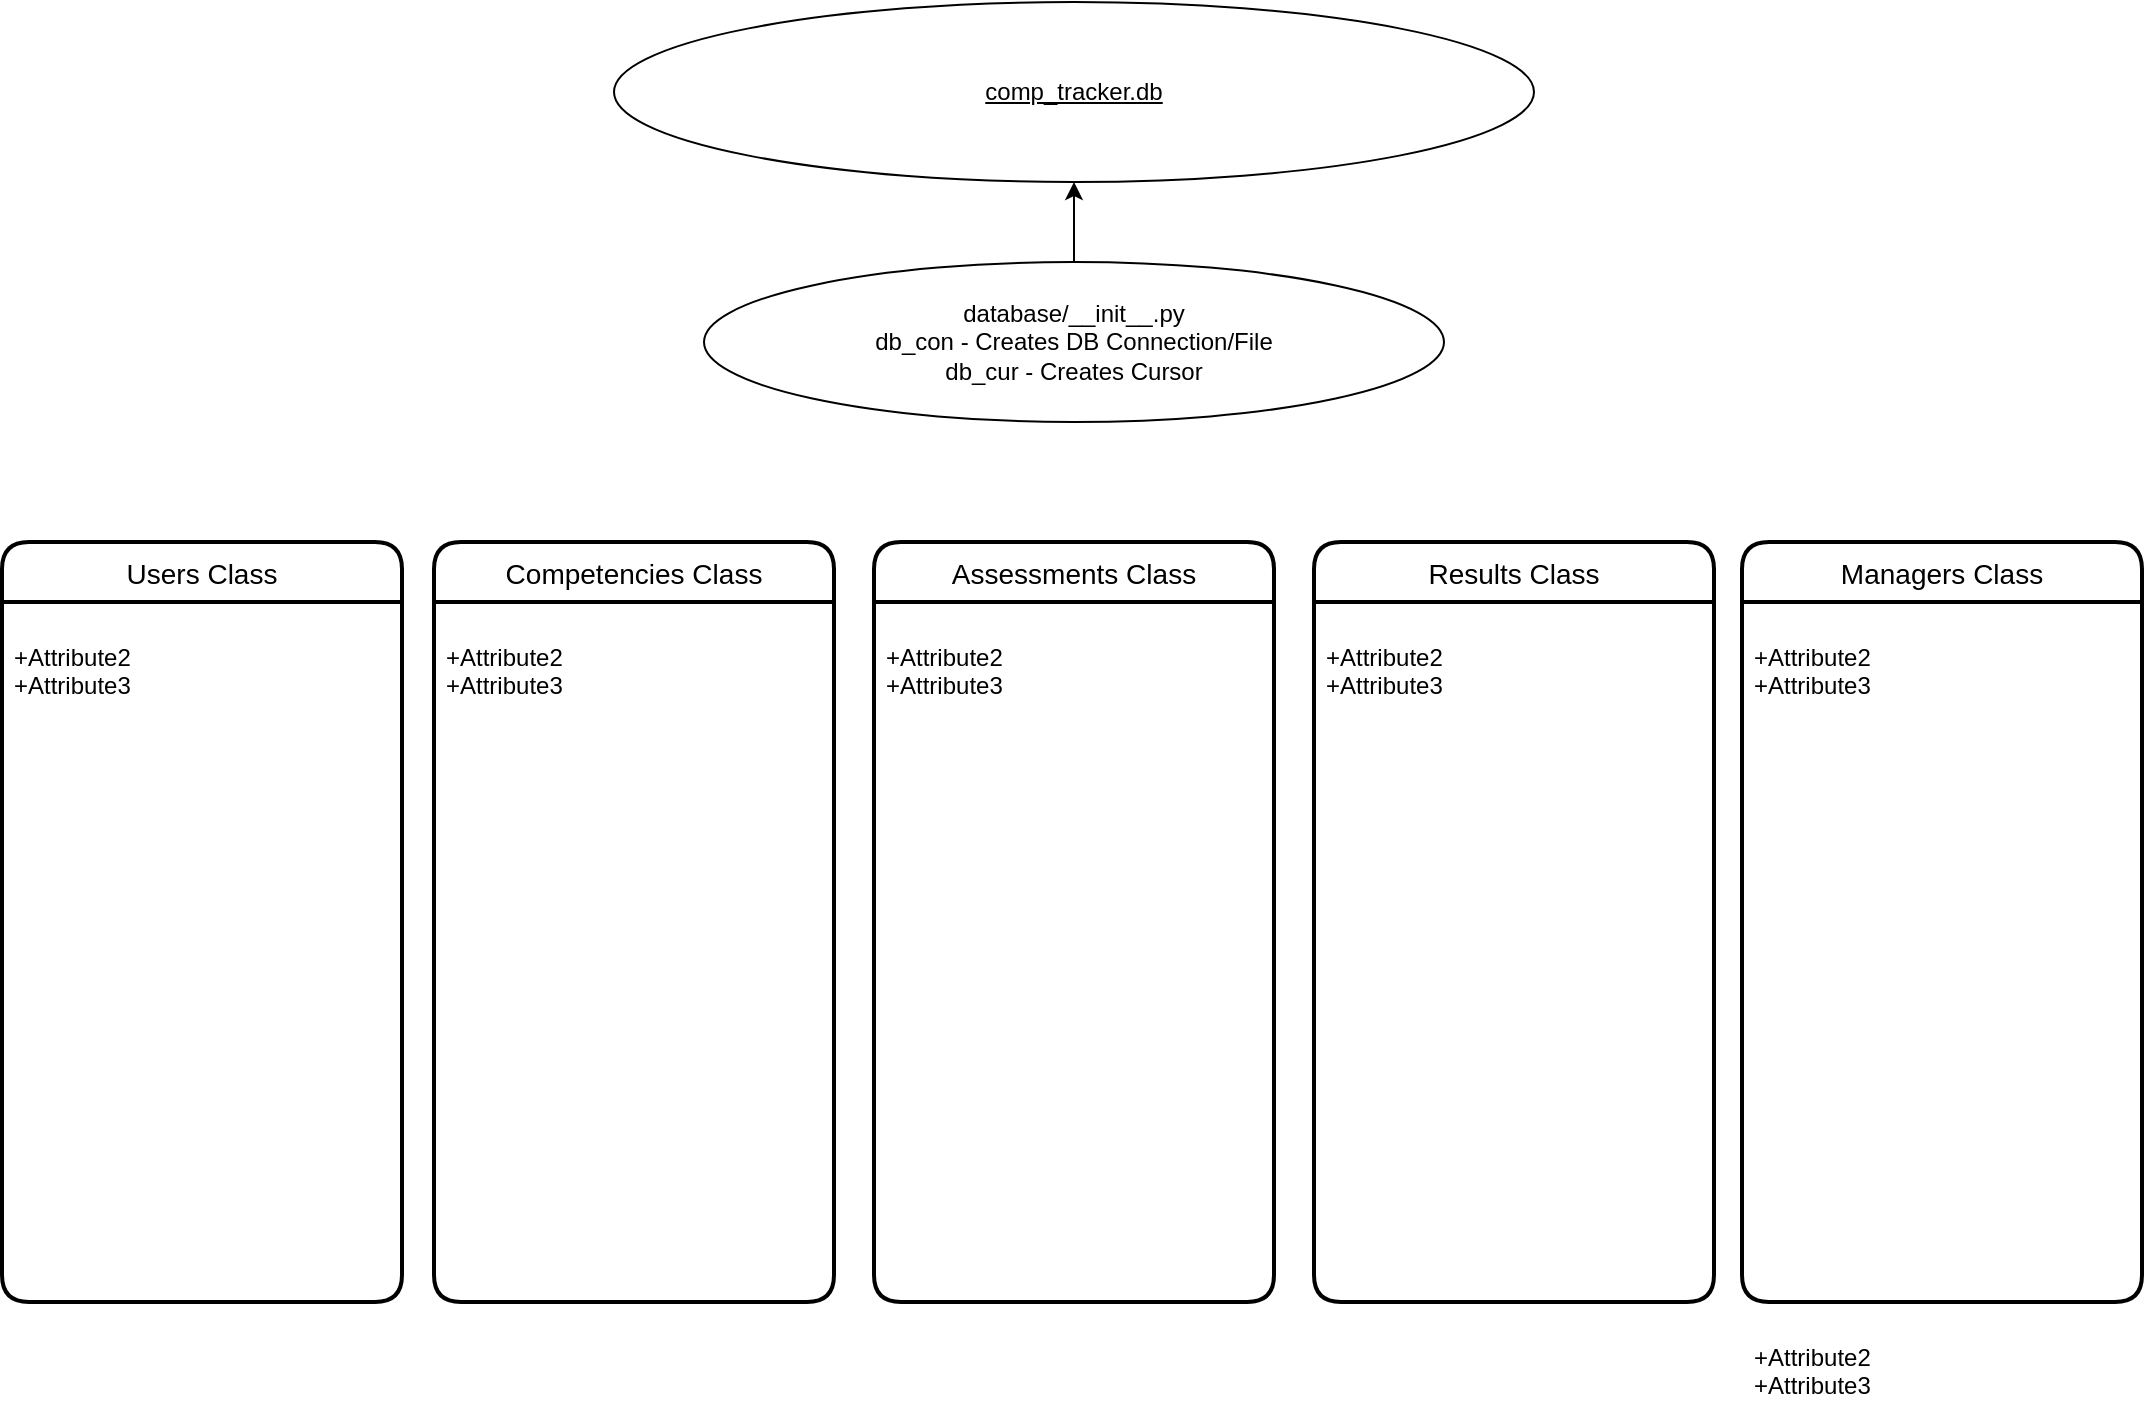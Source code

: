 <mxfile>
    <diagram id="yKVbiKzd5d9fE4_f2g8m" name="Page-1">
        <mxGraphModel dx="1250" dy="723" grid="1" gridSize="10" guides="1" tooltips="1" connect="1" arrows="1" fold="1" page="1" pageScale="1" pageWidth="1100" pageHeight="850" math="0" shadow="0">
            <root>
                <mxCell id="0"/>
                <mxCell id="1" parent="0"/>
                <mxCell id="2" value="comp_tracker.db" style="ellipse;whiteSpace=wrap;html=1;align=center;fontStyle=4;" vertex="1" parent="1">
                    <mxGeometry x="320" y="10" width="460" height="90" as="geometry"/>
                </mxCell>
                <mxCell id="5" style="edgeStyle=none;html=1;exitX=0.5;exitY=0;exitDx=0;exitDy=0;" edge="1" parent="1" source="3" target="2">
                    <mxGeometry relative="1" as="geometry"/>
                </mxCell>
                <mxCell id="3" value="database/__init__.py&lt;br&gt;db_con - Creates DB Connection/File&lt;br&gt;db_cur - Creates Cursor" style="ellipse;whiteSpace=wrap;html=1;align=center;" vertex="1" parent="1">
                    <mxGeometry x="365" y="140" width="370" height="80" as="geometry"/>
                </mxCell>
                <mxCell id="9" value="Users Class" style="swimlane;childLayout=stackLayout;horizontal=1;startSize=30;horizontalStack=0;rounded=1;fontSize=14;fontStyle=0;strokeWidth=2;resizeParent=0;resizeLast=1;shadow=0;dashed=0;align=center;" vertex="1" parent="1">
                    <mxGeometry x="14" y="280" width="200" height="380" as="geometry"/>
                </mxCell>
                <mxCell id="10" value="&#10;+Attribute2&#10;+Attribute3" style="align=left;strokeColor=none;fillColor=none;spacingLeft=4;fontSize=12;verticalAlign=top;resizable=0;rotatable=0;part=1;" vertex="1" parent="9">
                    <mxGeometry y="30" width="200" height="350" as="geometry"/>
                </mxCell>
                <mxCell id="11" value="Competencies Class" style="swimlane;childLayout=stackLayout;horizontal=1;startSize=30;horizontalStack=0;rounded=1;fontSize=14;fontStyle=0;strokeWidth=2;resizeParent=0;resizeLast=1;shadow=0;dashed=0;align=center;" vertex="1" parent="1">
                    <mxGeometry x="230" y="280" width="200" height="380" as="geometry"/>
                </mxCell>
                <mxCell id="12" value="&#10;+Attribute2&#10;+Attribute3" style="align=left;strokeColor=none;fillColor=none;spacingLeft=4;fontSize=12;verticalAlign=top;resizable=0;rotatable=0;part=1;" vertex="1" parent="11">
                    <mxGeometry y="30" width="200" height="350" as="geometry"/>
                </mxCell>
                <mxCell id="13" value="Assessments Class" style="swimlane;childLayout=stackLayout;horizontal=1;startSize=30;horizontalStack=0;rounded=1;fontSize=14;fontStyle=0;strokeWidth=2;resizeParent=0;resizeLast=1;shadow=0;dashed=0;align=center;" vertex="1" parent="1">
                    <mxGeometry x="450" y="280" width="200" height="380" as="geometry"/>
                </mxCell>
                <mxCell id="14" value="&#10;+Attribute2&#10;+Attribute3" style="align=left;strokeColor=none;fillColor=none;spacingLeft=4;fontSize=12;verticalAlign=top;resizable=0;rotatable=0;part=1;" vertex="1" parent="13">
                    <mxGeometry y="30" width="200" height="350" as="geometry"/>
                </mxCell>
                <mxCell id="15" value="Results Class" style="swimlane;childLayout=stackLayout;horizontal=1;startSize=30;horizontalStack=0;rounded=1;fontSize=14;fontStyle=0;strokeWidth=2;resizeParent=0;resizeLast=1;shadow=0;dashed=0;align=center;" vertex="1" parent="1">
                    <mxGeometry x="670" y="280" width="200" height="380" as="geometry"/>
                </mxCell>
                <mxCell id="16" value="&#10;+Attribute2&#10;+Attribute3" style="align=left;strokeColor=none;fillColor=none;spacingLeft=4;fontSize=12;verticalAlign=top;resizable=0;rotatable=0;part=1;" vertex="1" parent="15">
                    <mxGeometry y="30" width="200" height="350" as="geometry"/>
                </mxCell>
                <mxCell id="17" value="Managers Class" style="swimlane;childLayout=stackLayout;horizontal=1;startSize=30;horizontalStack=0;rounded=1;fontSize=14;fontStyle=0;strokeWidth=2;resizeParent=0;resizeLast=1;shadow=0;dashed=0;align=center;" vertex="1" parent="1">
                    <mxGeometry x="884" y="280" width="200" height="380" as="geometry"/>
                </mxCell>
                <mxCell id="18" value="&#10;+Attribute2&#10;+Attribute3" style="align=left;strokeColor=none;fillColor=none;spacingLeft=4;fontSize=12;verticalAlign=top;resizable=0;rotatable=0;part=1;" vertex="1" parent="17">
                    <mxGeometry y="30" width="200" height="350" as="geometry"/>
                </mxCell>
                <mxCell id="19" value="&#10;+Attribute2&#10;+Attribute3" style="align=left;strokeColor=none;fillColor=none;spacingLeft=4;fontSize=12;verticalAlign=top;resizable=0;rotatable=0;part=1;" vertex="1" parent="17">
                    <mxGeometry y="380" width="200" as="geometry"/>
                </mxCell>
            </root>
        </mxGraphModel>
    </diagram>
</mxfile>